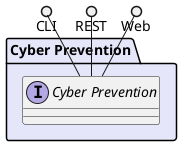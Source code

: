 @startuml



package "Cyber Prevention" #lavender {

    interface "Cyber Prevention" as i {
    
    }
}

CLI ()-- i
REST ()-- i
Web ()-- i

package "Cyber Prevention" #lavender {
    
}



@enduml
